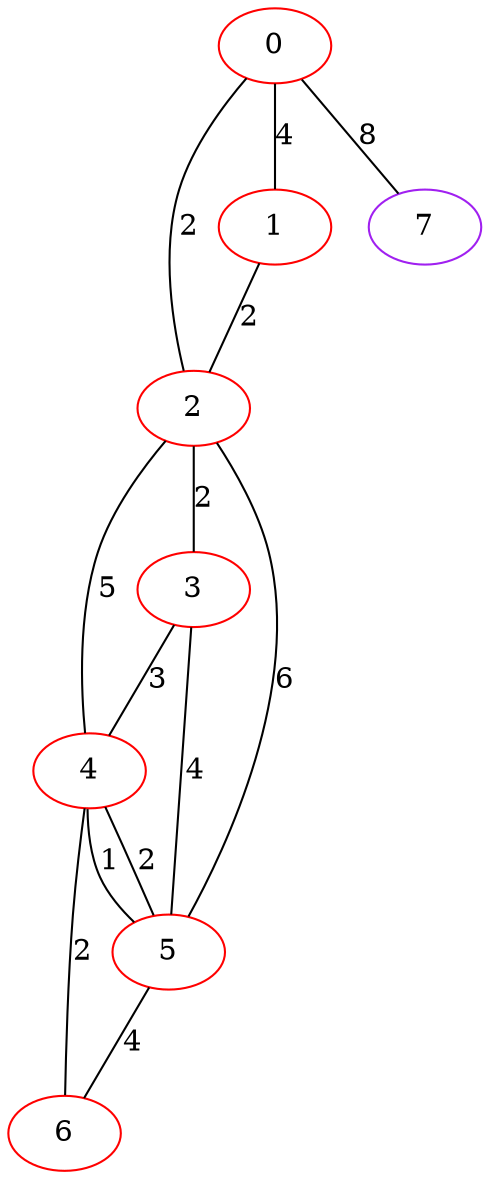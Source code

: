 graph "" {
0 [color=red, weight=1];
1 [color=red, weight=1];
2 [color=red, weight=1];
3 [color=red, weight=1];
4 [color=red, weight=1];
5 [color=red, weight=1];
6 [color=red, weight=1];
7 [color=purple, weight=4];
0 -- 1  [key=0, label=4];
0 -- 2  [key=0, label=2];
0 -- 7  [key=0, label=8];
1 -- 2  [key=0, label=2];
2 -- 3  [key=0, label=2];
2 -- 4  [key=0, label=5];
2 -- 5  [key=0, label=6];
3 -- 4  [key=0, label=3];
3 -- 5  [key=0, label=4];
4 -- 5  [key=0, label=2];
4 -- 5  [key=1, label=1];
4 -- 6  [key=0, label=2];
5 -- 6  [key=0, label=4];
}
